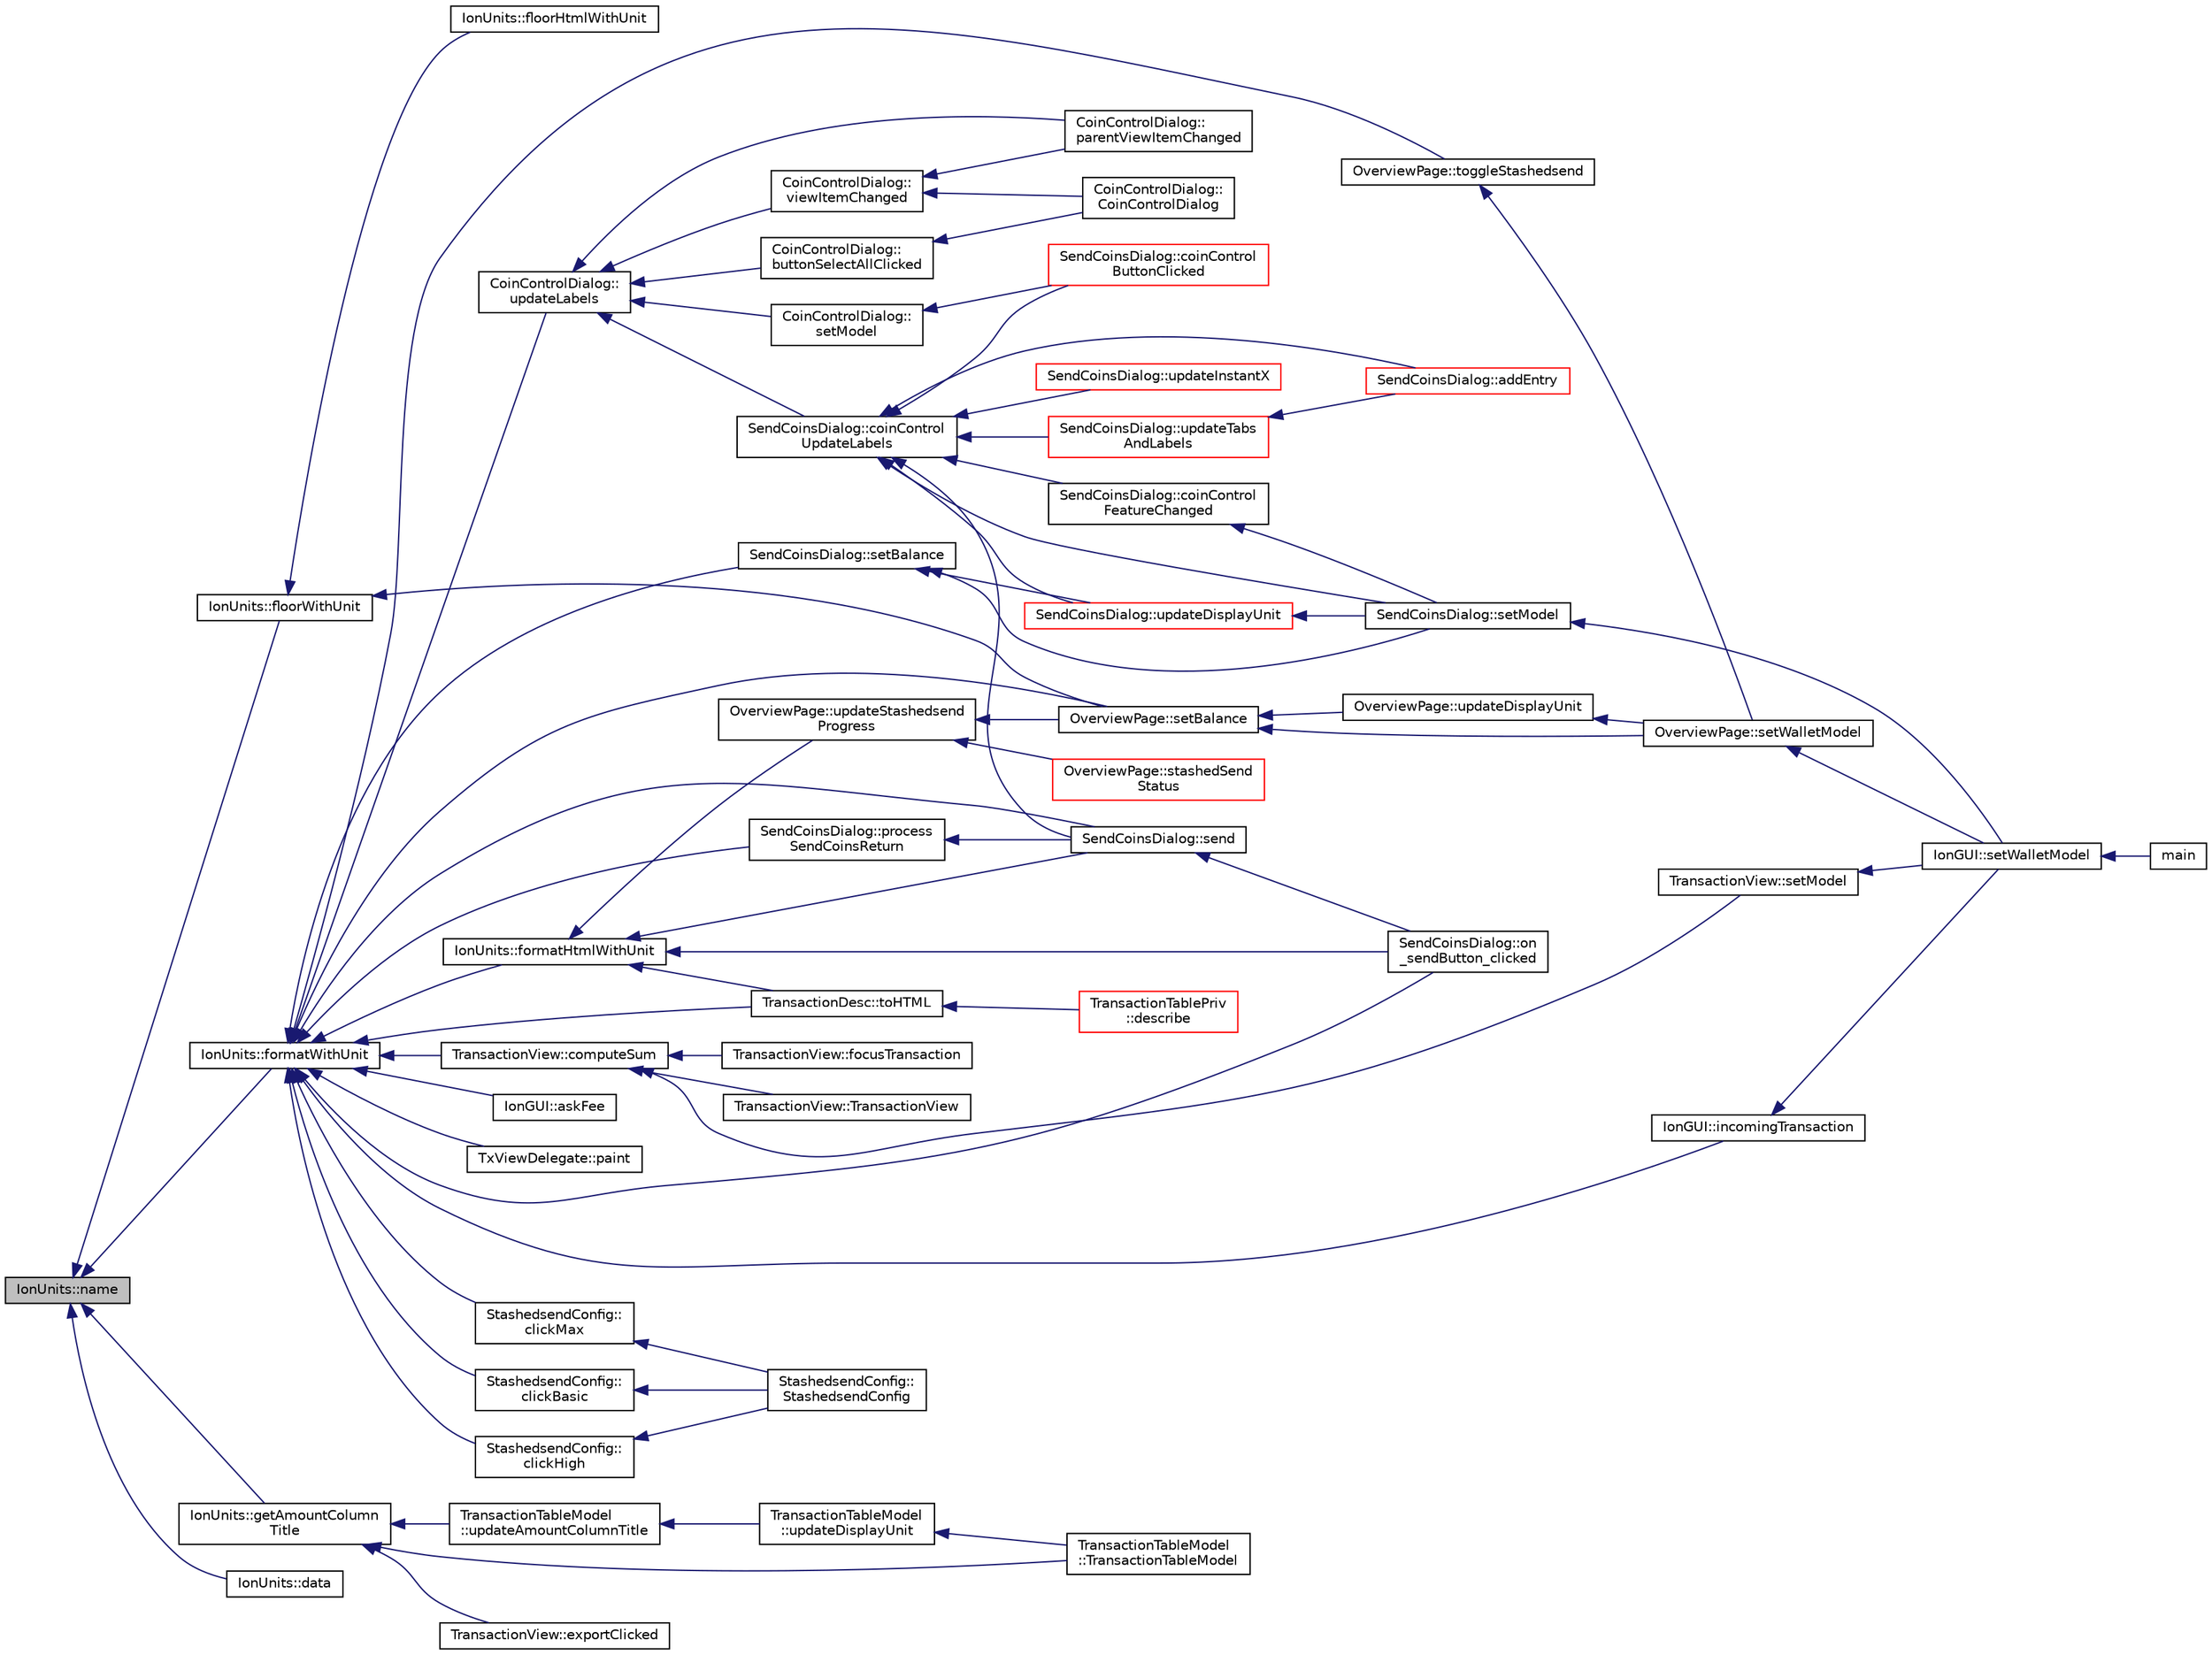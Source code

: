 digraph "IonUnits::name"
{
  edge [fontname="Helvetica",fontsize="10",labelfontname="Helvetica",labelfontsize="10"];
  node [fontname="Helvetica",fontsize="10",shape=record];
  rankdir="LR";
  Node407 [label="IonUnits::name",height=0.2,width=0.4,color="black", fillcolor="grey75", style="filled", fontcolor="black"];
  Node407 -> Node408 [dir="back",color="midnightblue",fontsize="10",style="solid",fontname="Helvetica"];
  Node408 [label="IonUnits::formatWithUnit",height=0.2,width=0.4,color="black", fillcolor="white", style="filled",URL="$d7/dab/class_ion_units.html#a07052cd4b4b8496b73ffe657432a8624",tooltip="Format as string (with unit) "];
  Node408 -> Node409 [dir="back",color="midnightblue",fontsize="10",style="solid",fontname="Helvetica"];
  Node409 [label="CoinControlDialog::\lupdateLabels",height=0.2,width=0.4,color="black", fillcolor="white", style="filled",URL="$dd/dfb/class_coin_control_dialog.html#a4fc60e89b097952ff22dc0f9c58c87d9"];
  Node409 -> Node410 [dir="back",color="midnightblue",fontsize="10",style="solid",fontname="Helvetica"];
  Node410 [label="CoinControlDialog::\lsetModel",height=0.2,width=0.4,color="black", fillcolor="white", style="filled",URL="$dd/dfb/class_coin_control_dialog.html#a4c34a48574814089c54f763a22f5317a"];
  Node410 -> Node411 [dir="back",color="midnightblue",fontsize="10",style="solid",fontname="Helvetica"];
  Node411 [label="SendCoinsDialog::coinControl\lButtonClicked",height=0.2,width=0.4,color="red", fillcolor="white", style="filled",URL="$d6/de6/class_send_coins_dialog.html#a59d757d9e4bea5b380eb480fd79cfb49"];
  Node409 -> Node413 [dir="back",color="midnightblue",fontsize="10",style="solid",fontname="Helvetica"];
  Node413 [label="CoinControlDialog::\lbuttonSelectAllClicked",height=0.2,width=0.4,color="black", fillcolor="white", style="filled",URL="$dd/dfb/class_coin_control_dialog.html#ae106a71c5b87ac8bea8c52e7c4f4a129"];
  Node413 -> Node414 [dir="back",color="midnightblue",fontsize="10",style="solid",fontname="Helvetica"];
  Node414 [label="CoinControlDialog::\lCoinControlDialog",height=0.2,width=0.4,color="black", fillcolor="white", style="filled",URL="$dd/dfb/class_coin_control_dialog.html#a0945e59c25f956fdab199dbaf252eff5"];
  Node409 -> Node415 [dir="back",color="midnightblue",fontsize="10",style="solid",fontname="Helvetica"];
  Node415 [label="CoinControlDialog::\lparentViewItemChanged",height=0.2,width=0.4,color="black", fillcolor="white", style="filled",URL="$dd/dfb/class_coin_control_dialog.html#af649bd96e37668b175510f0357650ecc"];
  Node409 -> Node416 [dir="back",color="midnightblue",fontsize="10",style="solid",fontname="Helvetica"];
  Node416 [label="CoinControlDialog::\lviewItemChanged",height=0.2,width=0.4,color="black", fillcolor="white", style="filled",URL="$dd/dfb/class_coin_control_dialog.html#ac3c37dabd83f71d9c96bf5567fe85234"];
  Node416 -> Node414 [dir="back",color="midnightblue",fontsize="10",style="solid",fontname="Helvetica"];
  Node416 -> Node415 [dir="back",color="midnightblue",fontsize="10",style="solid",fontname="Helvetica"];
  Node409 -> Node417 [dir="back",color="midnightblue",fontsize="10",style="solid",fontname="Helvetica"];
  Node417 [label="SendCoinsDialog::coinControl\lUpdateLabels",height=0.2,width=0.4,color="black", fillcolor="white", style="filled",URL="$d6/de6/class_send_coins_dialog.html#ae4f429aabcaf309aa314b90049be2a74"];
  Node417 -> Node418 [dir="back",color="midnightblue",fontsize="10",style="solid",fontname="Helvetica"];
  Node418 [label="SendCoinsDialog::setModel",height=0.2,width=0.4,color="black", fillcolor="white", style="filled",URL="$d6/de6/class_send_coins_dialog.html#a73a6c1b1850a334ee652ac167713a2aa"];
  Node418 -> Node419 [dir="back",color="midnightblue",fontsize="10",style="solid",fontname="Helvetica"];
  Node419 [label="IonGUI::setWalletModel",height=0.2,width=0.4,color="black", fillcolor="white", style="filled",URL="$dc/d0b/class_ion_g_u_i.html#a37f87db65498b036d387c705a749c45d",tooltip="Set the wallet model. "];
  Node419 -> Node420 [dir="back",color="midnightblue",fontsize="10",style="solid",fontname="Helvetica"];
  Node420 [label="main",height=0.2,width=0.4,color="black", fillcolor="white", style="filled",URL="$d5/d2d/ion_8cpp.html#a0ddf1224851353fc92bfbff6f499fa97"];
  Node417 -> Node421 [dir="back",color="midnightblue",fontsize="10",style="solid",fontname="Helvetica"];
  Node421 [label="SendCoinsDialog::send",height=0.2,width=0.4,color="black", fillcolor="white", style="filled",URL="$d6/de6/class_send_coins_dialog.html#afd8d436a16ea7dba1276e8fdfdc8b2d3"];
  Node421 -> Node422 [dir="back",color="midnightblue",fontsize="10",style="solid",fontname="Helvetica"];
  Node422 [label="SendCoinsDialog::on\l_sendButton_clicked",height=0.2,width=0.4,color="black", fillcolor="white", style="filled",URL="$d6/de6/class_send_coins_dialog.html#a2cab7cf9ea5040b9e2189297f7d3c764"];
  Node417 -> Node423 [dir="back",color="midnightblue",fontsize="10",style="solid",fontname="Helvetica"];
  Node423 [label="SendCoinsDialog::addEntry",height=0.2,width=0.4,color="red", fillcolor="white", style="filled",URL="$d6/de6/class_send_coins_dialog.html#a3d680a76b967641115c6ff2fa83fb62a"];
  Node417 -> Node433 [dir="back",color="midnightblue",fontsize="10",style="solid",fontname="Helvetica"];
  Node433 [label="SendCoinsDialog::updateTabs\lAndLabels",height=0.2,width=0.4,color="red", fillcolor="white", style="filled",URL="$d6/de6/class_send_coins_dialog.html#a3b834c739f7d02d8086a2bf58525c5f0"];
  Node433 -> Node423 [dir="back",color="midnightblue",fontsize="10",style="solid",fontname="Helvetica"];
  Node417 -> Node434 [dir="back",color="midnightblue",fontsize="10",style="solid",fontname="Helvetica"];
  Node434 [label="SendCoinsDialog::updateDisplayUnit",height=0.2,width=0.4,color="red", fillcolor="white", style="filled",URL="$d6/de6/class_send_coins_dialog.html#a74815ad8502b126200b6fd2e59e9f042"];
  Node434 -> Node418 [dir="back",color="midnightblue",fontsize="10",style="solid",fontname="Helvetica"];
  Node417 -> Node435 [dir="back",color="midnightblue",fontsize="10",style="solid",fontname="Helvetica"];
  Node435 [label="SendCoinsDialog::updateInstantX",height=0.2,width=0.4,color="red", fillcolor="white", style="filled",URL="$d6/de6/class_send_coins_dialog.html#a2ef7a77ae3a6525d062e010dc414b950"];
  Node417 -> Node436 [dir="back",color="midnightblue",fontsize="10",style="solid",fontname="Helvetica"];
  Node436 [label="SendCoinsDialog::coinControl\lFeatureChanged",height=0.2,width=0.4,color="black", fillcolor="white", style="filled",URL="$d6/de6/class_send_coins_dialog.html#af13ddd00abec4f060632d887b5e838a3"];
  Node436 -> Node418 [dir="back",color="midnightblue",fontsize="10",style="solid",fontname="Helvetica"];
  Node417 -> Node411 [dir="back",color="midnightblue",fontsize="10",style="solid",fontname="Helvetica"];
  Node408 -> Node437 [dir="back",color="midnightblue",fontsize="10",style="solid",fontname="Helvetica"];
  Node437 [label="IonGUI::askFee",height=0.2,width=0.4,color="black", fillcolor="white", style="filled",URL="$dc/d0b/class_ion_g_u_i.html#a53aaa5c2286e3c045c55b554470c5dee",tooltip="Asks the user whether to pay the transaction fee or to cancel the transaction. "];
  Node408 -> Node438 [dir="back",color="midnightblue",fontsize="10",style="solid",fontname="Helvetica"];
  Node438 [label="IonGUI::incomingTransaction",height=0.2,width=0.4,color="black", fillcolor="white", style="filled",URL="$dc/d0b/class_ion_g_u_i.html#acdb78c5d98fb4528bd0e9f5b9c5ad048",tooltip="Show incoming transaction notification for new transactions. "];
  Node438 -> Node419 [dir="back",color="midnightblue",fontsize="10",style="solid",fontname="Helvetica"];
  Node408 -> Node439 [dir="back",color="midnightblue",fontsize="10",style="solid",fontname="Helvetica"];
  Node439 [label="IonUnits::formatHtmlWithUnit",height=0.2,width=0.4,color="black", fillcolor="white", style="filled",URL="$d7/dab/class_ion_units.html#a93a4fcdd7d407be3b5ff404c678d7bf3"];
  Node439 -> Node440 [dir="back",color="midnightblue",fontsize="10",style="solid",fontname="Helvetica"];
  Node440 [label="OverviewPage::updateStashedsend\lProgress",height=0.2,width=0.4,color="black", fillcolor="white", style="filled",URL="$d1/d91/class_overview_page.html#acf4dda06d83173e5c701f4953c6a09aa"];
  Node440 -> Node441 [dir="back",color="midnightblue",fontsize="10",style="solid",fontname="Helvetica"];
  Node441 [label="OverviewPage::setBalance",height=0.2,width=0.4,color="black", fillcolor="white", style="filled",URL="$d1/d91/class_overview_page.html#a070a269ea7c7aacf129e6325fcd8343a"];
  Node441 -> Node442 [dir="back",color="midnightblue",fontsize="10",style="solid",fontname="Helvetica"];
  Node442 [label="OverviewPage::setWalletModel",height=0.2,width=0.4,color="black", fillcolor="white", style="filled",URL="$d1/d91/class_overview_page.html#a2ed52a3a87e9c74fee38fa873c9bc71f"];
  Node442 -> Node419 [dir="back",color="midnightblue",fontsize="10",style="solid",fontname="Helvetica"];
  Node441 -> Node443 [dir="back",color="midnightblue",fontsize="10",style="solid",fontname="Helvetica"];
  Node443 [label="OverviewPage::updateDisplayUnit",height=0.2,width=0.4,color="black", fillcolor="white", style="filled",URL="$d1/d91/class_overview_page.html#a03f19b9afd9af4b72d9bba7b0c7cf900"];
  Node443 -> Node442 [dir="back",color="midnightblue",fontsize="10",style="solid",fontname="Helvetica"];
  Node440 -> Node444 [dir="back",color="midnightblue",fontsize="10",style="solid",fontname="Helvetica"];
  Node444 [label="OverviewPage::stashedSend\lStatus",height=0.2,width=0.4,color="red", fillcolor="white", style="filled",URL="$d1/d91/class_overview_page.html#ac6d1b3475132a87b31c1510014e4d0e7"];
  Node439 -> Node422 [dir="back",color="midnightblue",fontsize="10",style="solid",fontname="Helvetica"];
  Node439 -> Node421 [dir="back",color="midnightblue",fontsize="10",style="solid",fontname="Helvetica"];
  Node439 -> Node448 [dir="back",color="midnightblue",fontsize="10",style="solid",fontname="Helvetica"];
  Node448 [label="TransactionDesc::toHTML",height=0.2,width=0.4,color="black", fillcolor="white", style="filled",URL="$d4/da9/class_transaction_desc.html#ab7c9dbb2048aae121dd9d75df86e64f4"];
  Node448 -> Node449 [dir="back",color="midnightblue",fontsize="10",style="solid",fontname="Helvetica"];
  Node449 [label="TransactionTablePriv\l::describe",height=0.2,width=0.4,color="red", fillcolor="white", style="filled",URL="$d2/ddb/class_transaction_table_priv.html#ab08d44e16bf6dd95b5b83959b3013780"];
  Node408 -> Node457 [dir="back",color="midnightblue",fontsize="10",style="solid",fontname="Helvetica"];
  Node457 [label="TxViewDelegate::paint",height=0.2,width=0.4,color="black", fillcolor="white", style="filled",URL="$da/db0/class_tx_view_delegate.html#aeb314283e3a3fae5099d95c7b3309d57"];
  Node408 -> Node441 [dir="back",color="midnightblue",fontsize="10",style="solid",fontname="Helvetica"];
  Node408 -> Node458 [dir="back",color="midnightblue",fontsize="10",style="solid",fontname="Helvetica"];
  Node458 [label="OverviewPage::toggleStashedsend",height=0.2,width=0.4,color="black", fillcolor="white", style="filled",URL="$d1/d91/class_overview_page.html#acb7a4378759f4f28ff69511839eece57"];
  Node458 -> Node442 [dir="back",color="midnightblue",fontsize="10",style="solid",fontname="Helvetica"];
  Node408 -> Node422 [dir="back",color="midnightblue",fontsize="10",style="solid",fontname="Helvetica"];
  Node408 -> Node421 [dir="back",color="midnightblue",fontsize="10",style="solid",fontname="Helvetica"];
  Node408 -> Node459 [dir="back",color="midnightblue",fontsize="10",style="solid",fontname="Helvetica"];
  Node459 [label="SendCoinsDialog::setBalance",height=0.2,width=0.4,color="black", fillcolor="white", style="filled",URL="$d6/de6/class_send_coins_dialog.html#a7f02f2589cb65b508ccb3b02aad06979"];
  Node459 -> Node418 [dir="back",color="midnightblue",fontsize="10",style="solid",fontname="Helvetica"];
  Node459 -> Node434 [dir="back",color="midnightblue",fontsize="10",style="solid",fontname="Helvetica"];
  Node408 -> Node460 [dir="back",color="midnightblue",fontsize="10",style="solid",fontname="Helvetica"];
  Node460 [label="SendCoinsDialog::process\lSendCoinsReturn",height=0.2,width=0.4,color="black", fillcolor="white", style="filled",URL="$d6/de6/class_send_coins_dialog.html#a349fff162bb43ec63e56e8f7db203a66"];
  Node460 -> Node421 [dir="back",color="midnightblue",fontsize="10",style="solid",fontname="Helvetica"];
  Node408 -> Node461 [dir="back",color="midnightblue",fontsize="10",style="solid",fontname="Helvetica"];
  Node461 [label="StashedsendConfig::\lclickBasic",height=0.2,width=0.4,color="black", fillcolor="white", style="filled",URL="$d9/d44/class_stashedsend_config.html#a6b4fbf9645e083addcc01e87fd0299c9"];
  Node461 -> Node462 [dir="back",color="midnightblue",fontsize="10",style="solid",fontname="Helvetica"];
  Node462 [label="StashedsendConfig::\lStashedsendConfig",height=0.2,width=0.4,color="black", fillcolor="white", style="filled",URL="$d9/d44/class_stashedsend_config.html#a9ae47587db2192b45577c89dfa3fdfb8"];
  Node408 -> Node463 [dir="back",color="midnightblue",fontsize="10",style="solid",fontname="Helvetica"];
  Node463 [label="StashedsendConfig::\lclickHigh",height=0.2,width=0.4,color="black", fillcolor="white", style="filled",URL="$d9/d44/class_stashedsend_config.html#a06e5cc8150f163529d46c93085039f03"];
  Node463 -> Node462 [dir="back",color="midnightblue",fontsize="10",style="solid",fontname="Helvetica"];
  Node408 -> Node464 [dir="back",color="midnightblue",fontsize="10",style="solid",fontname="Helvetica"];
  Node464 [label="StashedsendConfig::\lclickMax",height=0.2,width=0.4,color="black", fillcolor="white", style="filled",URL="$d9/d44/class_stashedsend_config.html#a1c0027df4b89dd270fdb5f5a09df4236"];
  Node464 -> Node462 [dir="back",color="midnightblue",fontsize="10",style="solid",fontname="Helvetica"];
  Node408 -> Node448 [dir="back",color="midnightblue",fontsize="10",style="solid",fontname="Helvetica"];
  Node408 -> Node465 [dir="back",color="midnightblue",fontsize="10",style="solid",fontname="Helvetica"];
  Node465 [label="TransactionView::computeSum",height=0.2,width=0.4,color="black", fillcolor="white", style="filled",URL="$d2/d2c/class_transaction_view.html#abb2ea48a61bb12a0dda9d63952adc50e",tooltip="Compute sum of all selected transactions. "];
  Node465 -> Node466 [dir="back",color="midnightblue",fontsize="10",style="solid",fontname="Helvetica"];
  Node466 [label="TransactionView::TransactionView",height=0.2,width=0.4,color="black", fillcolor="white", style="filled",URL="$d2/d2c/class_transaction_view.html#a0c5e8b90206b4e8b8bf68dd7e319798f"];
  Node465 -> Node467 [dir="back",color="midnightblue",fontsize="10",style="solid",fontname="Helvetica"];
  Node467 [label="TransactionView::setModel",height=0.2,width=0.4,color="black", fillcolor="white", style="filled",URL="$d2/d2c/class_transaction_view.html#a4920c2cd57d72eb50248948fa160c83c"];
  Node467 -> Node419 [dir="back",color="midnightblue",fontsize="10",style="solid",fontname="Helvetica"];
  Node465 -> Node468 [dir="back",color="midnightblue",fontsize="10",style="solid",fontname="Helvetica"];
  Node468 [label="TransactionView::focusTransaction",height=0.2,width=0.4,color="black", fillcolor="white", style="filled",URL="$d2/d2c/class_transaction_view.html#ab6d126806467ae9dc273cbe19a7477cc"];
  Node407 -> Node469 [dir="back",color="midnightblue",fontsize="10",style="solid",fontname="Helvetica"];
  Node469 [label="IonUnits::floorWithUnit",height=0.2,width=0.4,color="black", fillcolor="white", style="filled",URL="$d7/dab/class_ion_units.html#a1e7cb2ff33bec9e9e01e96d213a5bbfa",tooltip="Format as string (with unit) but floor value up to \"digits\" settings. "];
  Node469 -> Node470 [dir="back",color="midnightblue",fontsize="10",style="solid",fontname="Helvetica"];
  Node470 [label="IonUnits::floorHtmlWithUnit",height=0.2,width=0.4,color="black", fillcolor="white", style="filled",URL="$d7/dab/class_ion_units.html#af0b5d197b2de9335f45141b9ad0fa64d"];
  Node469 -> Node441 [dir="back",color="midnightblue",fontsize="10",style="solid",fontname="Helvetica"];
  Node407 -> Node471 [dir="back",color="midnightblue",fontsize="10",style="solid",fontname="Helvetica"];
  Node471 [label="IonUnits::getAmountColumn\lTitle",height=0.2,width=0.4,color="black", fillcolor="white", style="filled",URL="$d7/dab/class_ion_units.html#ab76cc8dbce0ff2330495904857452d8f",tooltip="Gets title for amount column including current display unit if optionsModel reference available */..."];
  Node471 -> Node456 [dir="back",color="midnightblue",fontsize="10",style="solid",fontname="Helvetica"];
  Node456 [label="TransactionTableModel\l::TransactionTableModel",height=0.2,width=0.4,color="black", fillcolor="white", style="filled",URL="$d7/dfe/class_transaction_table_model.html#a6c10b7cab9804eee6df9e049a978dc62"];
  Node471 -> Node472 [dir="back",color="midnightblue",fontsize="10",style="solid",fontname="Helvetica"];
  Node472 [label="TransactionTableModel\l::updateAmountColumnTitle",height=0.2,width=0.4,color="black", fillcolor="white", style="filled",URL="$d7/dfe/class_transaction_table_model.html#acbb6e7531f507369ad18b656ad7b3f10",tooltip="Updates the column title to \"Amount (DisplayUnit)\" and emits headerDataChanged() signal for table hea..."];
  Node472 -> Node455 [dir="back",color="midnightblue",fontsize="10",style="solid",fontname="Helvetica"];
  Node455 [label="TransactionTableModel\l::updateDisplayUnit",height=0.2,width=0.4,color="black", fillcolor="white", style="filled",URL="$d7/dfe/class_transaction_table_model.html#a8b73ff7d72ec2dd69790bc61bbe8575e"];
  Node455 -> Node456 [dir="back",color="midnightblue",fontsize="10",style="solid",fontname="Helvetica"];
  Node471 -> Node473 [dir="back",color="midnightblue",fontsize="10",style="solid",fontname="Helvetica"];
  Node473 [label="TransactionView::exportClicked",height=0.2,width=0.4,color="black", fillcolor="white", style="filled",URL="$d2/d2c/class_transaction_view.html#a5983022ff1e5395f87de3c5728eff8da"];
  Node407 -> Node474 [dir="back",color="midnightblue",fontsize="10",style="solid",fontname="Helvetica"];
  Node474 [label="IonUnits::data",height=0.2,width=0.4,color="black", fillcolor="white", style="filled",URL="$d7/dab/class_ion_units.html#a4760a4e2ce13ab7a356d3b2f9fb6ad66"];
}
